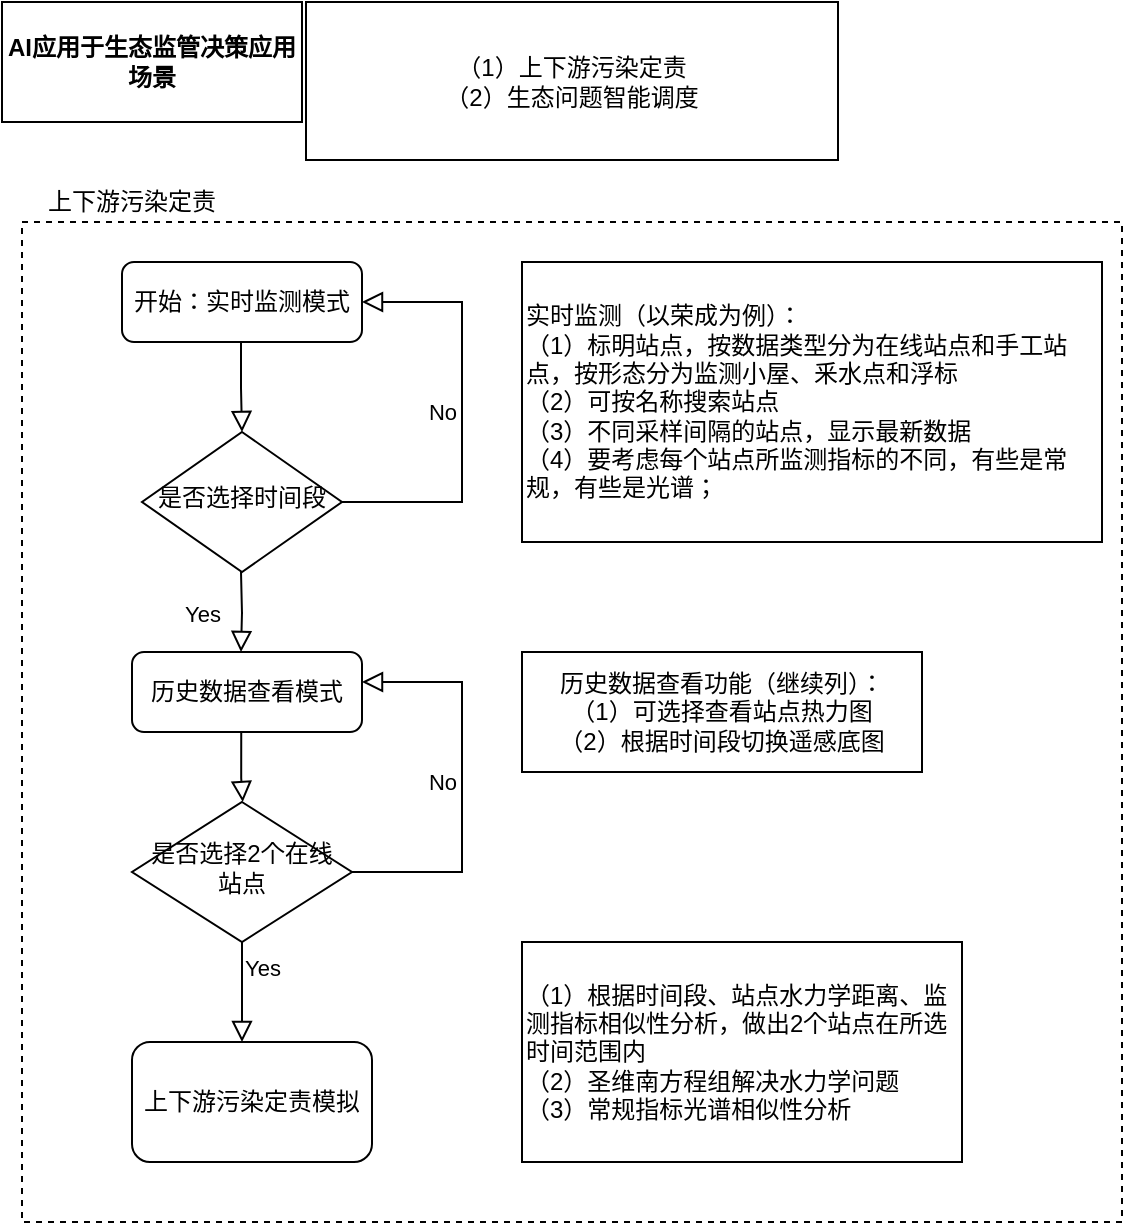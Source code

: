 <mxfile version="13.3.5" type="github">
  <diagram id="C5RBs43oDa-KdzZeNtuy" name="Page-1">
    <mxGraphModel dx="1422" dy="772" grid="1" gridSize="10" guides="1" tooltips="1" connect="1" arrows="1" fold="1" page="1" pageScale="1" pageWidth="827" pageHeight="1169" math="0" shadow="0">
      <root>
        <mxCell id="WIyWlLk6GJQsqaUBKTNV-0" />
        <mxCell id="WIyWlLk6GJQsqaUBKTNV-1" parent="WIyWlLk6GJQsqaUBKTNV-0" />
        <mxCell id="vS7y80rnmNhIoT9w13yD-18" value="" style="rounded=0;whiteSpace=wrap;html=1;fillColor=none;dashed=1;" vertex="1" parent="WIyWlLk6GJQsqaUBKTNV-1">
          <mxGeometry x="30" y="130" width="550" height="500" as="geometry" />
        </mxCell>
        <mxCell id="WIyWlLk6GJQsqaUBKTNV-3" value="开始：实时监测模式" style="rounded=1;whiteSpace=wrap;html=1;fontSize=12;glass=0;strokeWidth=1;shadow=0;" parent="WIyWlLk6GJQsqaUBKTNV-1" vertex="1">
          <mxGeometry x="80" y="150" width="120" height="40" as="geometry" />
        </mxCell>
        <mxCell id="WIyWlLk6GJQsqaUBKTNV-4" value="Yes" style="rounded=0;html=1;jettySize=auto;orthogonalLoop=1;fontSize=11;endArrow=block;endFill=0;endSize=8;strokeWidth=1;shadow=0;labelBackgroundColor=none;edgeStyle=orthogonalEdgeStyle;" parent="WIyWlLk6GJQsqaUBKTNV-1" source="WIyWlLk6GJQsqaUBKTNV-6" edge="1">
          <mxGeometry x="-0.5" y="10" relative="1" as="geometry">
            <mxPoint as="offset" />
            <mxPoint x="140" y="540" as="targetPoint" />
          </mxGeometry>
        </mxCell>
        <mxCell id="WIyWlLk6GJQsqaUBKTNV-5" value="No" style="edgeStyle=orthogonalEdgeStyle;rounded=0;html=1;jettySize=auto;orthogonalLoop=1;fontSize=11;endArrow=block;endFill=0;endSize=8;strokeWidth=1;shadow=0;labelBackgroundColor=none;entryX=1;entryY=0.5;entryDx=0;entryDy=0;exitX=1;exitY=0.5;exitDx=0;exitDy=0;" parent="WIyWlLk6GJQsqaUBKTNV-1" source="vS7y80rnmNhIoT9w13yD-6" target="WIyWlLk6GJQsqaUBKTNV-3" edge="1">
          <mxGeometry y="10" relative="1" as="geometry">
            <mxPoint as="offset" />
            <mxPoint x="190" y="280" as="sourcePoint" />
            <mxPoint x="240" y="280" as="targetPoint" />
            <Array as="points">
              <mxPoint x="250" y="270" />
              <mxPoint x="250" y="170" />
            </Array>
          </mxGeometry>
        </mxCell>
        <mxCell id="WIyWlLk6GJQsqaUBKTNV-6" value="是否选择2个在线站点" style="rhombus;whiteSpace=wrap;html=1;shadow=0;fontFamily=Helvetica;fontSize=12;align=center;strokeWidth=1;spacing=6;spacingTop=-4;" parent="WIyWlLk6GJQsqaUBKTNV-1" vertex="1">
          <mxGeometry x="85" y="420" width="110" height="70" as="geometry" />
        </mxCell>
        <mxCell id="vS7y80rnmNhIoT9w13yD-0" value="（1）上下游污染定责&lt;br&gt;（2）生态问题智能调度" style="rounded=0;whiteSpace=wrap;html=1;" vertex="1" parent="WIyWlLk6GJQsqaUBKTNV-1">
          <mxGeometry x="172" y="20" width="266" height="79" as="geometry" />
        </mxCell>
        <mxCell id="vS7y80rnmNhIoT9w13yD-1" value="AI应用于生态监管决策应用场景" style="rounded=0;whiteSpace=wrap;html=1;fontStyle=1" vertex="1" parent="WIyWlLk6GJQsqaUBKTNV-1">
          <mxGeometry x="20" y="20" width="150" height="60" as="geometry" />
        </mxCell>
        <mxCell id="vS7y80rnmNhIoT9w13yD-6" value="是否选择时间段" style="rhombus;whiteSpace=wrap;html=1;shadow=0;fontFamily=Helvetica;fontSize=12;align=center;strokeWidth=1;spacing=6;spacingTop=-4;" vertex="1" parent="WIyWlLk6GJQsqaUBKTNV-1">
          <mxGeometry x="90" y="235" width="100" height="70" as="geometry" />
        </mxCell>
        <mxCell id="vS7y80rnmNhIoT9w13yD-7" value="Yes" style="rounded=0;html=1;jettySize=auto;orthogonalLoop=1;fontSize=11;endArrow=block;endFill=0;endSize=8;strokeWidth=1;shadow=0;labelBackgroundColor=none;edgeStyle=orthogonalEdgeStyle;" edge="1" parent="WIyWlLk6GJQsqaUBKTNV-1">
          <mxGeometry y="20" relative="1" as="geometry">
            <mxPoint as="offset" />
            <mxPoint x="139.5" y="305" as="sourcePoint" />
            <mxPoint x="139.5" y="345" as="targetPoint" />
          </mxGeometry>
        </mxCell>
        <mxCell id="vS7y80rnmNhIoT9w13yD-8" value="历史数据查看模式" style="rounded=1;whiteSpace=wrap;html=1;" vertex="1" parent="WIyWlLk6GJQsqaUBKTNV-1">
          <mxGeometry x="85" y="345" width="115" height="40" as="geometry" />
        </mxCell>
        <mxCell id="vS7y80rnmNhIoT9w13yD-9" value="&lt;div&gt;&lt;span&gt;实时监测（以荣成为例）：&lt;/span&gt;&lt;/div&gt;&lt;div&gt;&lt;span&gt;（1）标明站点，按数据类型分为在线站点和手工站点，按形态分为监测小屋、釆水点和浮标&lt;/span&gt;&lt;/div&gt;&lt;div&gt;&lt;span&gt;（2）可按名称搜索站点&lt;/span&gt;&lt;/div&gt;（3）不同采样间隔的站点，显示最新数据&lt;br&gt;（4）要考虑每个站点所监测指标的不同，有些是常规，有些是光谱；" style="rounded=0;whiteSpace=wrap;html=1;align=left;" vertex="1" parent="WIyWlLk6GJQsqaUBKTNV-1">
          <mxGeometry x="280" y="150" width="290" height="140" as="geometry" />
        </mxCell>
        <mxCell id="vS7y80rnmNhIoT9w13yD-10" value="历史数据查看功能（继续列）：&lt;br&gt;（1）可选择查看站点热力图&lt;br&gt;（2）根据时间段切换遥感底图" style="rounded=0;whiteSpace=wrap;html=1;" vertex="1" parent="WIyWlLk6GJQsqaUBKTNV-1">
          <mxGeometry x="280" y="345" width="200" height="60" as="geometry" />
        </mxCell>
        <mxCell id="vS7y80rnmNhIoT9w13yD-12" value="No" style="edgeStyle=orthogonalEdgeStyle;rounded=0;html=1;jettySize=auto;orthogonalLoop=1;fontSize=11;endArrow=block;endFill=0;endSize=8;strokeWidth=1;shadow=0;labelBackgroundColor=none;entryX=1;entryY=0.5;entryDx=0;entryDy=0;exitX=1;exitY=0.5;exitDx=0;exitDy=0;" edge="1" parent="WIyWlLk6GJQsqaUBKTNV-1" source="WIyWlLk6GJQsqaUBKTNV-6">
          <mxGeometry y="10" relative="1" as="geometry">
            <mxPoint as="offset" />
            <mxPoint x="190" y="450" as="sourcePoint" />
            <mxPoint x="200" y="360" as="targetPoint" />
            <Array as="points">
              <mxPoint x="250" y="455" />
              <mxPoint x="250" y="360" />
            </Array>
          </mxGeometry>
        </mxCell>
        <mxCell id="vS7y80rnmNhIoT9w13yD-13" value="" style="rounded=0;html=1;jettySize=auto;orthogonalLoop=1;fontSize=11;endArrow=block;endFill=0;endSize=8;strokeWidth=1;shadow=0;labelBackgroundColor=none;edgeStyle=orthogonalEdgeStyle;entryX=0.5;entryY=0;entryDx=0;entryDy=0;" edge="1" parent="WIyWlLk6GJQsqaUBKTNV-1" target="vS7y80rnmNhIoT9w13yD-6">
          <mxGeometry x="0.011" y="16" relative="1" as="geometry">
            <mxPoint x="-6" y="-13" as="offset" />
            <mxPoint x="139.5" y="190" as="sourcePoint" />
            <mxPoint x="139.5" y="230" as="targetPoint" />
            <Array as="points">
              <mxPoint x="140" y="213" />
              <mxPoint x="140" y="213" />
            </Array>
          </mxGeometry>
        </mxCell>
        <mxCell id="vS7y80rnmNhIoT9w13yD-14" value="" style="rounded=0;html=1;jettySize=auto;orthogonalLoop=1;fontSize=11;endArrow=block;endFill=0;endSize=8;strokeWidth=1;shadow=0;labelBackgroundColor=none;edgeStyle=orthogonalEdgeStyle;" edge="1" parent="WIyWlLk6GJQsqaUBKTNV-1">
          <mxGeometry x="0.011" y="16" relative="1" as="geometry">
            <mxPoint x="-6" y="-13" as="offset" />
            <mxPoint x="139.62" y="385" as="sourcePoint" />
            <mxPoint x="140.37" y="420" as="targetPoint" />
            <Array as="points">
              <mxPoint x="140.12" y="408" />
              <mxPoint x="140.12" y="408" />
            </Array>
          </mxGeometry>
        </mxCell>
        <mxCell id="vS7y80rnmNhIoT9w13yD-16" value="上下游污染定责模拟" style="rounded=1;whiteSpace=wrap;html=1;" vertex="1" parent="WIyWlLk6GJQsqaUBKTNV-1">
          <mxGeometry x="85" y="540" width="120" height="60" as="geometry" />
        </mxCell>
        <mxCell id="vS7y80rnmNhIoT9w13yD-17" value="&lt;span&gt;（1）根据时间段、站点水力学距离、监测指标相似性分析，做出2个站点在所选时间范围内&lt;br&gt;（2）圣维南方程组解决水力学问题&lt;br&gt;（3）常规指标光谱相似性分析&lt;br&gt;&lt;/span&gt;" style="rounded=0;whiteSpace=wrap;html=1;align=left;" vertex="1" parent="WIyWlLk6GJQsqaUBKTNV-1">
          <mxGeometry x="280" y="490" width="220" height="110" as="geometry" />
        </mxCell>
        <mxCell id="vS7y80rnmNhIoT9w13yD-19" value="上下游污染定责" style="text;html=1;strokeColor=none;fillColor=none;align=center;verticalAlign=middle;whiteSpace=wrap;rounded=0;dashed=1;" vertex="1" parent="WIyWlLk6GJQsqaUBKTNV-1">
          <mxGeometry x="30" y="110" width="110" height="20" as="geometry" />
        </mxCell>
      </root>
    </mxGraphModel>
  </diagram>
</mxfile>
